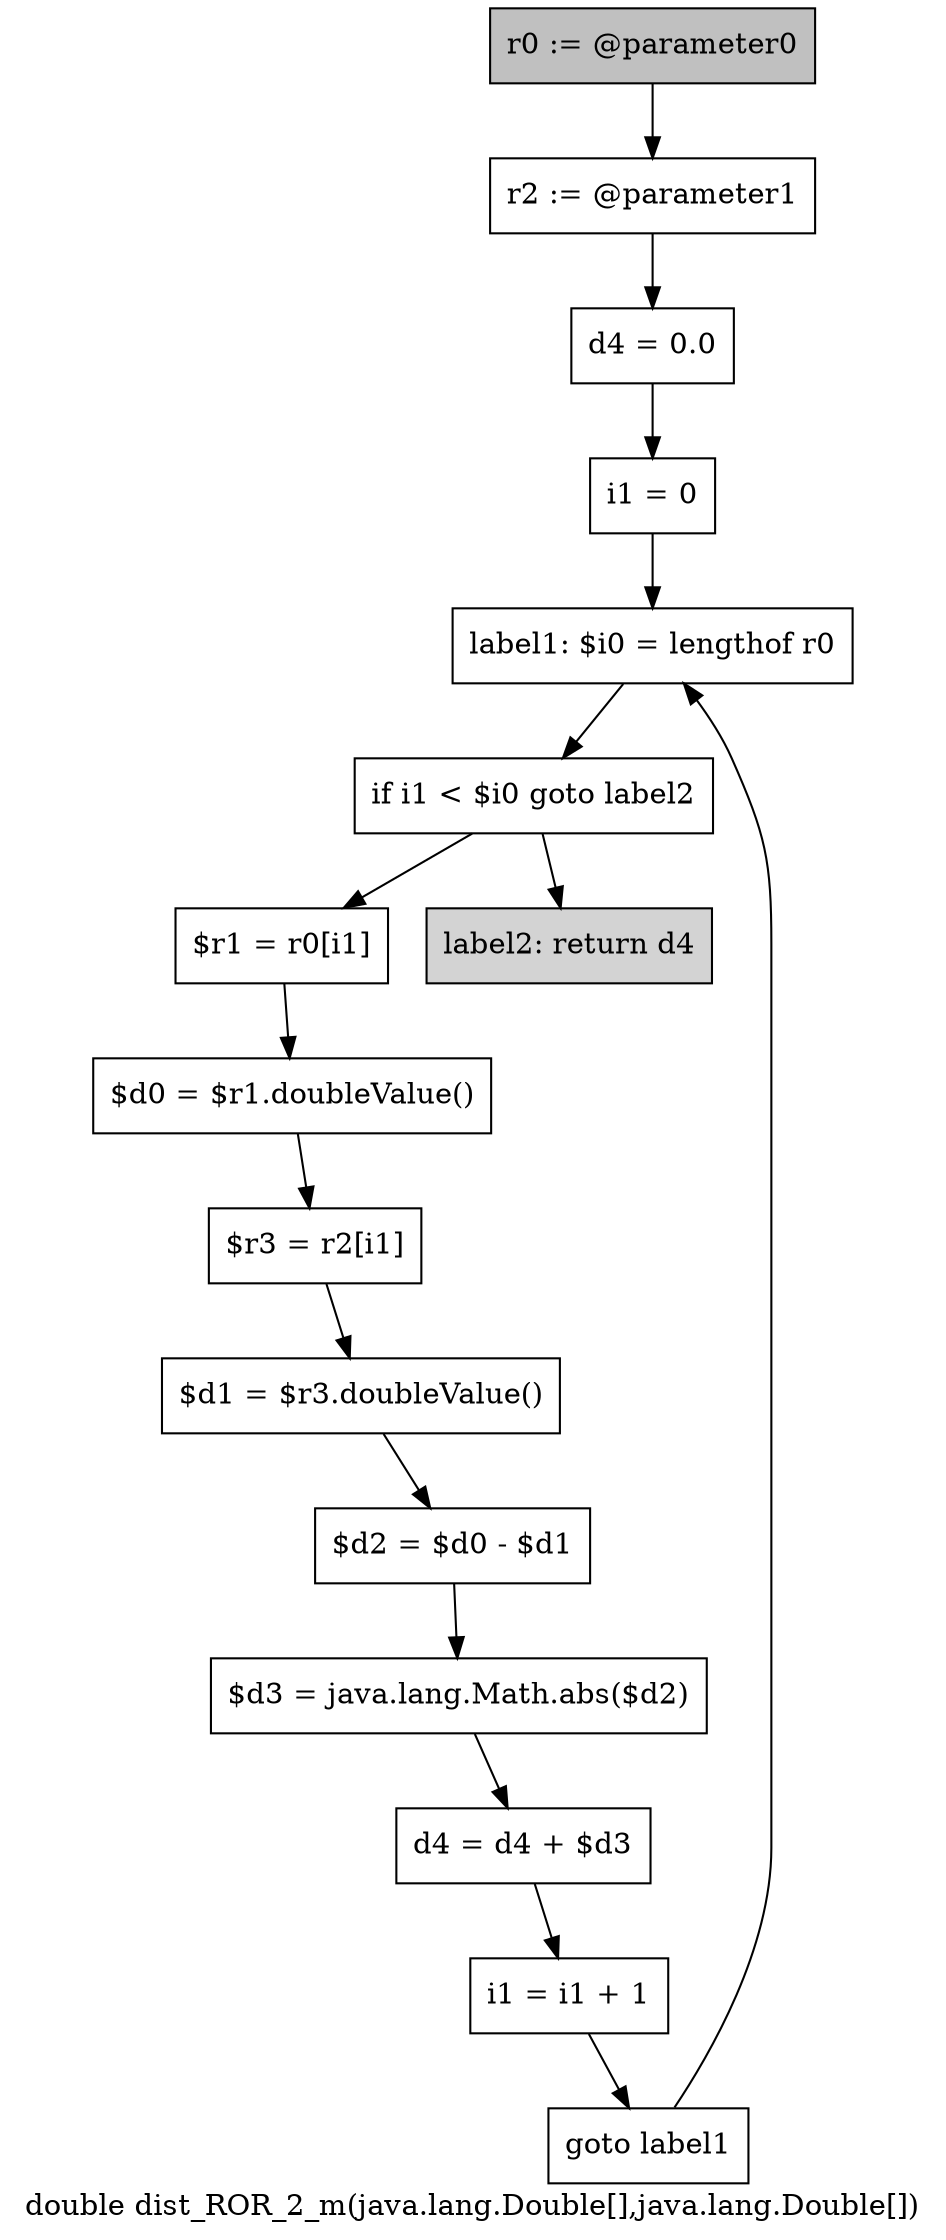 digraph "double dist_ROR_2_m(java.lang.Double[],java.lang.Double[])" {
    label="double dist_ROR_2_m(java.lang.Double[],java.lang.Double[])";
    node [shape=box];
    "0" [style=filled,fillcolor=gray,label="r0 := @parameter0",];
    "1" [label="r2 := @parameter1",];
    "0"->"1";
    "2" [label="d4 = 0.0",];
    "1"->"2";
    "3" [label="i1 = 0",];
    "2"->"3";
    "4" [label="label1: $i0 = lengthof r0",];
    "3"->"4";
    "5" [label="if i1 < $i0 goto label2",];
    "4"->"5";
    "6" [label="$r1 = r0[i1]",];
    "5"->"6";
    "15" [style=filled,fillcolor=lightgray,label="label2: return d4",];
    "5"->"15";
    "7" [label="$d0 = $r1.doubleValue()",];
    "6"->"7";
    "8" [label="$r3 = r2[i1]",];
    "7"->"8";
    "9" [label="$d1 = $r3.doubleValue()",];
    "8"->"9";
    "10" [label="$d2 = $d0 - $d1",];
    "9"->"10";
    "11" [label="$d3 = java.lang.Math.abs($d2)",];
    "10"->"11";
    "12" [label="d4 = d4 + $d3",];
    "11"->"12";
    "13" [label="i1 = i1 + 1",];
    "12"->"13";
    "14" [label="goto label1",];
    "13"->"14";
    "14"->"4";
}
